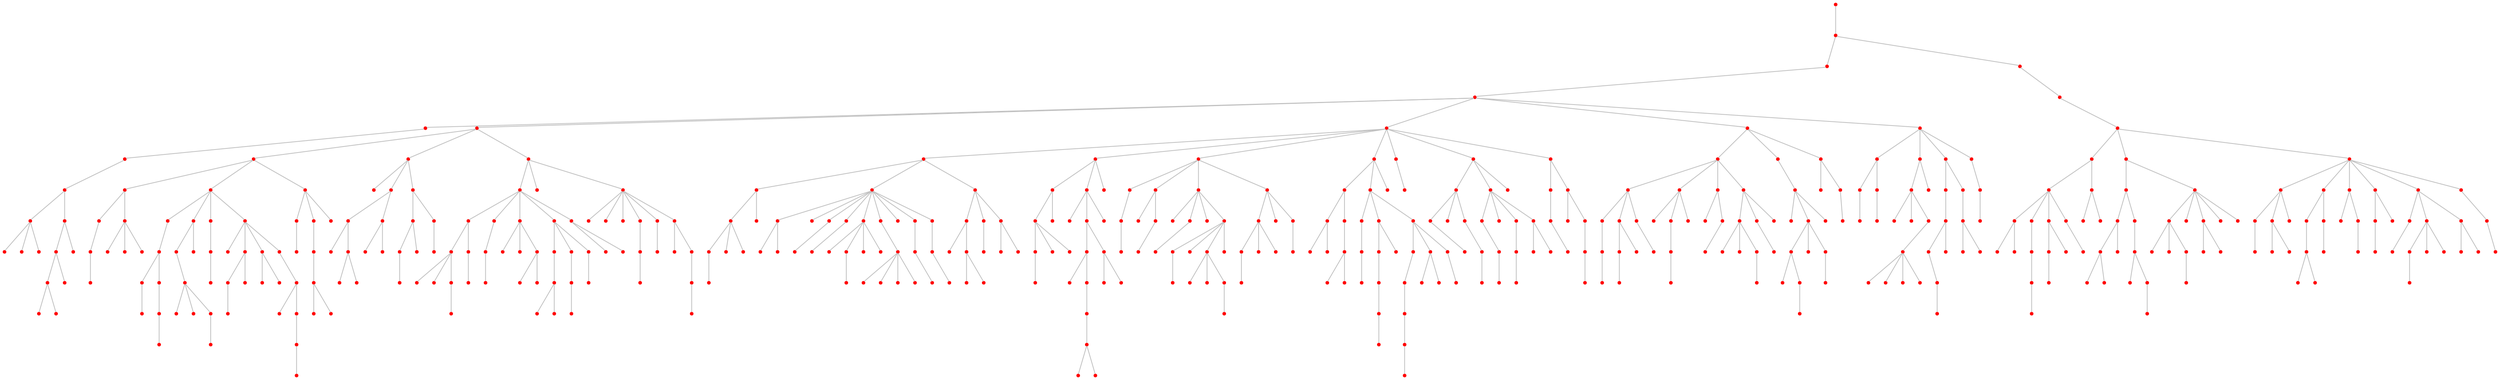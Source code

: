 graph {
	1 [color=red shape=point]
	353 [color=red shape=point]
	1 -- 353 [color=gray]
	121 [color=red shape=point]
	353 -- 121 [color=gray]
	82 [color=red shape=point]
	353 -- 82 [color=gray]
	150 [color=red shape=point]
	121 -- 150 [color=gray]
	49 [color=red shape=point]
	82 -- 49 [color=gray]
	124 [color=red shape=point]
	150 -- 124 [color=gray]
	486 [color=red shape=point]
	150 -- 486 [color=gray]
	38 [color=red shape=point]
	150 -- 38 [color=gray]
	287 [color=red shape=point]
	150 -- 287 [color=gray]
	272 [color=red shape=point]
	150 -- 272 [color=gray]
	291 [color=red shape=point]
	49 -- 291 [color=gray]
	382 [color=red shape=point]
	124 -- 382 [color=gray]
	94 [color=red shape=point]
	486 -- 94 [color=gray]
	12 [color=red shape=point]
	486 -- 12 [color=gray]
	69 [color=red shape=point]
	486 -- 69 [color=gray]
	23 [color=red shape=point]
	38 -- 23 [color=gray]
	102 [color=red shape=point]
	38 -- 102 [color=gray]
	166 [color=red shape=point]
	38 -- 166 [color=gray]
	41 [color=red shape=point]
	38 -- 41 [color=gray]
	131 [color=red shape=point]
	38 -- 131 [color=gray]
	255 [color=red shape=point]
	38 -- 255 [color=gray]
	379 [color=red shape=point]
	38 -- 379 [color=gray]
	470 [color=red shape=point]
	287 -- 470 [color=gray]
	468 [color=red shape=point]
	287 -- 468 [color=gray]
	403 [color=red shape=point]
	287 -- 403 [color=gray]
	303 [color=red shape=point]
	272 -- 303 [color=gray]
	194 [color=red shape=point]
	272 -- 194 [color=gray]
	145 [color=red shape=point]
	272 -- 145 [color=gray]
	492 [color=red shape=point]
	272 -- 492 [color=gray]
	323 [color=red shape=point]
	291 -- 323 [color=gray]
	252 [color=red shape=point]
	291 -- 252 [color=gray]
	397 [color=red shape=point]
	291 -- 397 [color=gray]
	469 [color=red shape=point]
	382 -- 469 [color=gray]
	340 [color=red shape=point]
	94 -- 340 [color=gray]
	146 [color=red shape=point]
	94 -- 146 [color=gray]
	104 [color=red shape=point]
	94 -- 104 [color=gray]
	151 [color=red shape=point]
	12 -- 151 [color=gray]
	196 [color=red shape=point]
	12 -- 196 [color=gray]
	329 [color=red shape=point]
	12 -- 329 [color=gray]
	327 [color=red shape=point]
	69 -- 327 [color=gray]
	3 [color=red shape=point]
	69 -- 3 [color=gray]
	348 [color=red shape=point]
	69 -- 348 [color=gray]
	178 [color=red shape=point]
	23 -- 178 [color=gray]
	371 [color=red shape=point]
	23 -- 371 [color=gray]
	432 [color=red shape=point]
	23 -- 432 [color=gray]
	280 [color=red shape=point]
	102 -- 280 [color=gray]
	392 [color=red shape=point]
	102 -- 392 [color=gray]
	108 [color=red shape=point]
	102 -- 108 [color=gray]
	215 [color=red shape=point]
	166 -- 215 [color=gray]
	325 [color=red shape=point]
	166 -- 325 [color=gray]
	123 [color=red shape=point]
	166 -- 123 [color=gray]
	319 [color=red shape=point]
	166 -- 319 [color=gray]
	479 [color=red shape=point]
	41 -- 479 [color=gray]
	199 [color=red shape=point]
	41 -- 199 [color=gray]
	454 [color=red shape=point]
	41 -- 454 [color=gray]
	207 [color=red shape=point]
	131 -- 207 [color=gray]
	246 [color=red shape=point]
	255 -- 246 [color=gray]
	242 [color=red shape=point]
	255 -- 242 [color=gray]
	219 [color=red shape=point]
	255 -- 219 [color=gray]
	279 [color=red shape=point]
	379 -- 279 [color=gray]
	16 [color=red shape=point]
	379 -- 16 [color=gray]
	424 [color=red shape=point]
	470 -- 424 [color=gray]
	376 [color=red shape=point]
	470 -- 376 [color=gray]
	412 [color=red shape=point]
	470 -- 412 [color=gray]
	408 [color=red shape=point]
	470 -- 408 [color=gray]
	333 [color=red shape=point]
	468 -- 333 [color=gray]
	466 [color=red shape=point]
	403 -- 466 [color=gray]
	308 [color=red shape=point]
	403 -- 308 [color=gray]
	418 [color=red shape=point]
	303 -- 418 [color=gray]
	482 [color=red shape=point]
	303 -- 482 [color=gray]
	140 [color=red shape=point]
	194 -- 140 [color=gray]
	477 [color=red shape=point]
	194 -- 477 [color=gray]
	19 [color=red shape=point]
	145 -- 19 [color=gray]
	443 [color=red shape=point]
	145 -- 443 [color=gray]
	202 [color=red shape=point]
	492 -- 202 [color=gray]
	225 [color=red shape=point]
	323 -- 225 [color=gray]
	426 [color=red shape=point]
	323 -- 426 [color=gray]
	344 [color=red shape=point]
	252 -- 344 [color=gray]
	210 [color=red shape=point]
	252 -- 210 [color=gray]
	144 [color=red shape=point]
	397 -- 144 [color=gray]
	90 [color=red shape=point]
	397 -- 90 [color=gray]
	190 [color=red shape=point]
	397 -- 190 [color=gray]
	467 [color=red shape=point]
	397 -- 467 [color=gray]
	494 [color=red shape=point]
	397 -- 494 [color=gray]
	33 [color=red shape=point]
	397 -- 33 [color=gray]
	203 [color=red shape=point]
	469 -- 203 [color=gray]
	157 [color=red shape=point]
	469 -- 157 [color=gray]
	223 [color=red shape=point]
	340 -- 223 [color=gray]
	384 [color=red shape=point]
	340 -- 384 [color=gray]
	160 [color=red shape=point]
	146 -- 160 [color=gray]
	445 [color=red shape=point]
	146 -- 445 [color=gray]
	419 [color=red shape=point]
	146 -- 419 [color=gray]
	448 [color=red shape=point]
	146 -- 448 [color=gray]
	201 [color=red shape=point]
	104 -- 201 [color=gray]
	471 [color=red shape=point]
	104 -- 471 [color=gray]
	306 [color=red shape=point]
	104 -- 306 [color=gray]
	163 [color=red shape=point]
	196 -- 163 [color=gray]
	296 [color=red shape=point]
	196 -- 296 [color=gray]
	320 [color=red shape=point]
	329 -- 320 [color=gray]
	282 [color=red shape=point]
	329 -- 282 [color=gray]
	481 [color=red shape=point]
	327 -- 481 [color=gray]
	59 [color=red shape=point]
	327 -- 59 [color=gray]
	453 [color=red shape=point]
	327 -- 453 [color=gray]
	30 [color=red shape=point]
	327 -- 30 [color=gray]
	234 [color=red shape=point]
	327 -- 234 [color=gray]
	126 [color=red shape=point]
	348 -- 126 [color=gray]
	423 [color=red shape=point]
	348 -- 423 [color=gray]
	47 [color=red shape=point]
	348 -- 47 [color=gray]
	491 [color=red shape=point]
	348 -- 491 [color=gray]
	125 [color=red shape=point]
	348 -- 125 [color=gray]
	84 [color=red shape=point]
	348 -- 84 [color=gray]
	172 [color=red shape=point]
	178 -- 172 [color=gray]
	490 [color=red shape=point]
	178 -- 490 [color=gray]
	309 [color=red shape=point]
	371 -- 309 [color=gray]
	386 [color=red shape=point]
	371 -- 386 [color=gray]
	218 [color=red shape=point]
	371 -- 218 [color=gray]
	226 [color=red shape=point]
	371 -- 226 [color=gray]
	88 [color=red shape=point]
	371 -- 88 [color=gray]
	310 [color=red shape=point]
	371 -- 310 [color=gray]
	487 [color=red shape=point]
	371 -- 487 [color=gray]
	192 [color=red shape=point]
	371 -- 192 [color=gray]
	388 [color=red shape=point]
	371 -- 388 [color=gray]
	175 [color=red shape=point]
	432 -- 175 [color=gray]
	129 [color=red shape=point]
	432 -- 129 [color=gray]
	420 [color=red shape=point]
	432 -- 420 [color=gray]
	231 [color=red shape=point]
	280 -- 231 [color=gray]
	336 [color=red shape=point]
	280 -- 336 [color=gray]
	114 [color=red shape=point]
	392 -- 114 [color=gray]
	254 [color=red shape=point]
	392 -- 254 [color=gray]
	359 [color=red shape=point]
	392 -- 359 [color=gray]
	373 [color=red shape=point]
	215 -- 373 [color=gray]
	185 [color=red shape=point]
	325 -- 185 [color=gray]
	387 [color=red shape=point]
	325 -- 387 [color=gray]
	342 [color=red shape=point]
	123 -- 342 [color=gray]
	389 [color=red shape=point]
	123 -- 389 [color=gray]
	227 [color=red shape=point]
	123 -- 227 [color=gray]
	406 [color=red shape=point]
	123 -- 406 [color=gray]
	346 [color=red shape=point]
	319 -- 346 [color=gray]
	133 [color=red shape=point]
	319 -- 133 [color=gray]
	162 [color=red shape=point]
	319 -- 162 [color=gray]
	355 [color=red shape=point]
	479 -- 355 [color=gray]
	106 [color=red shape=point]
	479 -- 106 [color=gray]
	62 [color=red shape=point]
	199 -- 62 [color=gray]
	159 [color=red shape=point]
	199 -- 159 [color=gray]
	89 [color=red shape=point]
	199 -- 89 [color=gray]
	135 [color=red shape=point]
	246 -- 135 [color=gray]
	116 [color=red shape=point]
	246 -- 116 [color=gray]
	60 [color=red shape=point]
	246 -- 60 [color=gray]
	354 [color=red shape=point]
	242 -- 354 [color=gray]
	52 [color=red shape=point]
	242 -- 52 [color=gray]
	128 [color=red shape=point]
	242 -- 128 [color=gray]
	438 [color=red shape=point]
	242 -- 438 [color=gray]
	235 [color=red shape=point]
	279 -- 235 [color=gray]
	258 [color=red shape=point]
	16 -- 258 [color=gray]
	433 [color=red shape=point]
	16 -- 433 [color=gray]
	361 [color=red shape=point]
	424 -- 361 [color=gray]
	314 [color=red shape=point]
	424 -- 314 [color=gray]
	447 [color=red shape=point]
	424 -- 447 [color=gray]
	498 [color=red shape=point]
	376 -- 498 [color=gray]
	398 [color=red shape=point]
	376 -- 398 [color=gray]
	331 [color=red shape=point]
	376 -- 331 [color=gray]
	239 [color=red shape=point]
	412 -- 239 [color=gray]
	271 [color=red shape=point]
	412 -- 271 [color=gray]
	24 [color=red shape=point]
	408 -- 24 [color=gray]
	422 [color=red shape=point]
	408 -- 422 [color=gray]
	455 [color=red shape=point]
	408 -- 455 [color=gray]
	299 [color=red shape=point]
	333 -- 299 [color=gray]
	352 [color=red shape=point]
	333 -- 352 [color=gray]
	273 [color=red shape=point]
	333 -- 273 [color=gray]
	112 [color=red shape=point]
	308 -- 112 [color=gray]
	358 [color=red shape=point]
	418 -- 358 [color=gray]
	276 [color=red shape=point]
	482 -- 276 [color=gray]
	415 [color=red shape=point]
	140 -- 415 [color=gray]
	357 [color=red shape=point]
	140 -- 357 [color=gray]
	439 [color=red shape=point]
	140 -- 439 [color=gray]
	148 [color=red shape=point]
	19 -- 148 [color=gray]
	5 [color=red shape=point]
	443 -- 5 [color=gray]
	92 [color=red shape=point]
	202 -- 92 [color=gray]
	269 [color=red shape=point]
	225 -- 269 [color=gray]
	10 [color=red shape=point]
	225 -- 10 [color=gray]
	396 [color=red shape=point]
	225 -- 396 [color=gray]
	212 [color=red shape=point]
	225 -- 212 [color=gray]
	449 [color=red shape=point]
	426 -- 449 [color=gray]
	461 [color=red shape=point]
	426 -- 461 [color=gray]
	206 [color=red shape=point]
	344 -- 206 [color=gray]
	437 [color=red shape=point]
	344 -- 437 [color=gray]
	332 [color=red shape=point]
	210 -- 332 [color=gray]
	366 [color=red shape=point]
	210 -- 366 [color=gray]
	238 [color=red shape=point]
	210 -- 238 [color=gray]
	9 [color=red shape=point]
	210 -- 9 [color=gray]
	216 [color=red shape=point]
	210 -- 216 [color=gray]
	315 [color=red shape=point]
	144 -- 315 [color=gray]
	395 [color=red shape=point]
	144 -- 395 [color=gray]
	338 [color=red shape=point]
	144 -- 338 [color=gray]
	168 [color=red shape=point]
	90 -- 168 [color=gray]
	214 [color=red shape=point]
	90 -- 214 [color=gray]
	250 [color=red shape=point]
	190 -- 250 [color=gray]
	440 [color=red shape=point]
	190 -- 440 [color=gray]
	274 [color=red shape=point]
	467 -- 274 [color=gray]
	65 [color=red shape=point]
	467 -- 65 [color=gray]
	260 [color=red shape=point]
	494 -- 260 [color=gray]
	465 [color=red shape=point]
	494 -- 465 [color=gray]
	165 [color=red shape=point]
	494 -- 165 [color=gray]
	56 [color=red shape=point]
	33 -- 56 [color=gray]
	367 [color=red shape=point]
	203 -- 367 [color=gray]
	302 [color=red shape=point]
	203 -- 302 [color=gray]
	113 [color=red shape=point]
	203 -- 113 [color=gray]
	83 [color=red shape=point]
	157 -- 83 [color=gray]
	312 [color=red shape=point]
	157 -- 312 [color=gray]
	337 [color=red shape=point]
	223 -- 337 [color=gray]
	205 [color=red shape=point]
	384 -- 205 [color=gray]
	213 [color=red shape=point]
	384 -- 213 [color=gray]
	117 [color=red shape=point]
	384 -- 117 [color=gray]
	410 [color=red shape=point]
	160 -- 410 [color=gray]
	232 [color=red shape=point]
	445 -- 232 [color=gray]
	35 [color=red shape=point]
	445 -- 35 [color=gray]
	474 [color=red shape=point]
	419 -- 474 [color=gray]
	261 [color=red shape=point]
	448 -- 261 [color=gray]
	321 [color=red shape=point]
	448 -- 321 [color=gray]
	86 [color=red shape=point]
	448 -- 86 [color=gray]
	285 [color=red shape=point]
	448 -- 285 [color=gray]
	74 [color=red shape=point]
	201 -- 74 [color=gray]
	120 [color=red shape=point]
	471 -- 120 [color=gray]
	428 [color=red shape=point]
	163 -- 428 [color=gray]
	278 [color=red shape=point]
	163 -- 278 [color=gray]
	385 [color=red shape=point]
	296 -- 385 [color=gray]
	243 [color=red shape=point]
	296 -- 243 [color=gray]
	334 [color=red shape=point]
	320 -- 334 [color=gray]
	64 [color=red shape=point]
	320 -- 64 [color=gray]
	11 [color=red shape=point]
	282 -- 11 [color=gray]
	430 [color=red shape=point]
	481 -- 430 [color=gray]
	341 [color=red shape=point]
	481 -- 341 [color=gray]
	263 [color=red shape=point]
	59 -- 263 [color=gray]
	26 [color=red shape=point]
	453 -- 26 [color=gray]
	147 [color=red shape=point]
	453 -- 147 [color=gray]
	488 [color=red shape=point]
	453 -- 488 [color=gray]
	37 [color=red shape=point]
	30 -- 37 [color=gray]
	463 [color=red shape=point]
	30 -- 463 [color=gray]
	414 [color=red shape=point]
	30 -- 414 [color=gray]
	372 [color=red shape=point]
	234 -- 372 [color=gray]
	284 [color=red shape=point]
	234 -- 284 [color=gray]
	48 [color=red shape=point]
	491 -- 48 [color=gray]
	451 [color=red shape=point]
	125 -- 451 [color=gray]
	265 [color=red shape=point]
	84 -- 265 [color=gray]
	460 [color=red shape=point]
	84 -- 460 [color=gray]
	253 [color=red shape=point]
	172 -- 253 [color=gray]
	417 [color=red shape=point]
	172 -- 417 [color=gray]
	233 [color=red shape=point]
	172 -- 233 [color=gray]
	328 [color=red shape=point]
	309 -- 328 [color=gray]
	6 [color=red shape=point]
	309 -- 6 [color=gray]
	71 [color=red shape=point]
	218 -- 71 [color=gray]
	442 [color=red shape=point]
	226 -- 442 [color=gray]
	435 [color=red shape=point]
	88 -- 435 [color=gray]
	14 [color=red shape=point]
	88 -- 14 [color=gray]
	495 [color=red shape=point]
	88 -- 495 [color=gray]
	156 [color=red shape=point]
	88 -- 156 [color=gray]
	127 [color=red shape=point]
	310 -- 127 [color=gray]
	80 [color=red shape=point]
	192 -- 80 [color=gray]
	155 [color=red shape=point]
	388 -- 155 [color=gray]
	311 [color=red shape=point]
	175 -- 311 [color=gray]
	444 [color=red shape=point]
	175 -- 444 [color=gray]
	180 [color=red shape=point]
	129 -- 180 [color=gray]
	483 [color=red shape=point]
	420 -- 483 [color=gray]
	198 [color=red shape=point]
	420 -- 198 [color=gray]
	316 [color=red shape=point]
	231 -- 316 [color=gray]
	350 [color=red shape=point]
	231 -- 350 [color=gray]
	339 [color=red shape=point]
	231 -- 339 [color=gray]
	164 [color=red shape=point]
	254 -- 164 [color=gray]
	429 [color=red shape=point]
	254 -- 429 [color=gray]
	8 [color=red shape=point]
	373 -- 8 [color=gray]
	425 [color=red shape=point]
	387 -- 425 [color=gray]
	289 [color=red shape=point]
	389 -- 289 [color=gray]
	421 [color=red shape=point]
	406 -- 421 [color=gray]
	330 [color=red shape=point]
	406 -- 330 [color=gray]
	298 [color=red shape=point]
	406 -- 298 [color=gray]
	132 [color=red shape=point]
	406 -- 132 [color=gray]
	167 [color=red shape=point]
	346 -- 167 [color=gray]
	141 [color=red shape=point]
	346 -- 141 [color=gray]
	99 [color=red shape=point]
	346 -- 99 [color=gray]
	283 [color=red shape=point]
	162 -- 283 [color=gray]
	381 [color=red shape=point]
	355 -- 381 [color=gray]
	496 [color=red shape=point]
	355 -- 496 [color=gray]
	476 [color=red shape=point]
	106 -- 476 [color=gray]
	267 [color=red shape=point]
	62 -- 267 [color=gray]
	191 [color=red shape=point]
	159 -- 191 [color=gray]
	208 [color=red shape=point]
	159 -- 208 [color=gray]
	98 [color=red shape=point]
	89 -- 98 [color=gray]
	462 [color=red shape=point]
	89 -- 462 [color=gray]
	347 [color=red shape=point]
	89 -- 347 [color=gray]
	307 [color=red shape=point]
	135 -- 307 [color=gray]
	15 [color=red shape=point]
	60 -- 15 [color=gray]
	220 [color=red shape=point]
	354 -- 220 [color=gray]
	293 [color=red shape=point]
	128 -- 293 [color=gray]
	365 [color=red shape=point]
	438 -- 365 [color=gray]
	122 [color=red shape=point]
	438 -- 122 [color=gray]
	100 [color=red shape=point]
	235 -- 100 [color=gray]
	335 [color=red shape=point]
	433 -- 335 [color=gray]
	136 [color=red shape=point]
	361 -- 136 [color=gray]
	493 [color=red shape=point]
	314 -- 493 [color=gray]
	472 [color=red shape=point]
	314 -- 472 [color=gray]
	97 [color=red shape=point]
	447 -- 97 [color=gray]
	18 [color=red shape=point]
	398 -- 18 [color=gray]
	290 [color=red shape=point]
	271 -- 290 [color=gray]
	72 [color=red shape=point]
	24 -- 72 [color=gray]
	391 [color=red shape=point]
	24 -- 391 [color=gray]
	322 [color=red shape=point]
	24 -- 322 [color=gray]
	240 [color=red shape=point]
	422 -- 240 [color=gray]
	40 [color=red shape=point]
	352 -- 40 [color=gray]
	305 [color=red shape=point]
	352 -- 305 [color=gray]
	485 [color=red shape=point]
	352 -- 485 [color=gray]
	2 [color=red shape=point]
	439 -- 2 [color=gray]
	183 [color=red shape=point]
	148 -- 183 [color=gray]
	153 [color=red shape=point]
	148 -- 153 [color=gray]
	186 [color=red shape=point]
	5 -- 186 [color=gray]
	230 [color=red shape=point]
	5 -- 230 [color=gray]
	399 [color=red shape=point]
	269 -- 399 [color=gray]
	480 [color=red shape=point]
	269 -- 480 [color=gray]
	247 [color=red shape=point]
	10 -- 247 [color=gray]
	484 [color=red shape=point]
	396 -- 484 [color=gray]
	177 [color=red shape=point]
	396 -- 177 [color=gray]
	383 [color=red shape=point]
	212 -- 383 [color=gray]
	142 [color=red shape=point]
	206 -- 142 [color=gray]
	237 [color=red shape=point]
	206 -- 237 [color=gray]
	63 [color=red shape=point]
	437 -- 63 [color=gray]
	458 [color=red shape=point]
	332 -- 458 [color=gray]
	364 [color=red shape=point]
	332 -- 364 [color=gray]
	264 [color=red shape=point]
	332 -- 264 [color=gray]
	245 [color=red shape=point]
	238 -- 245 [color=gray]
	75 [color=red shape=point]
	238 -- 75 [color=gray]
	356 [color=red shape=point]
	315 -- 356 [color=gray]
	81 [color=red shape=point]
	395 -- 81 [color=gray]
	292 [color=red shape=point]
	395 -- 292 [color=gray]
	288 [color=red shape=point]
	168 -- 288 [color=gray]
	431 [color=red shape=point]
	214 -- 431 [color=gray]
	297 [color=red shape=point]
	440 -- 297 [color=gray]
	249 [color=red shape=point]
	274 -- 249 [color=gray]
	46 [color=red shape=point]
	260 -- 46 [color=gray]
	436 [color=red shape=point]
	465 -- 436 [color=gray]
	50 [color=red shape=point]
	465 -- 50 [color=gray]
	411 [color=red shape=point]
	465 -- 411 [color=gray]
	181 [color=red shape=point]
	165 -- 181 [color=gray]
	22 [color=red shape=point]
	165 -- 22 [color=gray]
	111 [color=red shape=point]
	56 -- 111 [color=gray]
	53 [color=red shape=point]
	83 -- 53 [color=gray]
	244 [color=red shape=point]
	83 -- 244 [color=gray]
	76 [color=red shape=point]
	337 -- 76 [color=gray]
	248 [color=red shape=point]
	410 -- 248 [color=gray]
	66 [color=red shape=point]
	410 -- 66 [color=gray]
	107 [color=red shape=point]
	232 -- 107 [color=gray]
	27 [color=red shape=point]
	474 -- 27 [color=gray]
	110 [color=red shape=point]
	321 -- 110 [color=gray]
	109 [color=red shape=point]
	321 -- 109 [color=gray]
	189 [color=red shape=point]
	86 -- 189 [color=gray]
	450 [color=red shape=point]
	86 -- 450 [color=gray]
	70 [color=red shape=point]
	285 -- 70 [color=gray]
	187 [color=red shape=point]
	120 -- 187 [color=gray]
	256 [color=red shape=point]
	278 -- 256 [color=gray]
	85 [color=red shape=point]
	278 -- 85 [color=gray]
	236 [color=red shape=point]
	334 -- 236 [color=gray]
	369 [color=red shape=point]
	430 -- 369 [color=gray]
	459 [color=red shape=point]
	430 -- 459 [color=gray]
	17 [color=red shape=point]
	430 -- 17 [color=gray]
	79 [color=red shape=point]
	341 -- 79 [color=gray]
	78 [color=red shape=point]
	263 -- 78 [color=gray]
	363 [color=red shape=point]
	488 -- 363 [color=gray]
	241 [color=red shape=point]
	488 -- 241 [color=gray]
	31 [color=red shape=point]
	37 -- 31 [color=gray]
	204 [color=red shape=point]
	463 -- 204 [color=gray]
	57 [color=red shape=point]
	414 -- 57 [color=gray]
	188 [color=red shape=point]
	48 -- 188 [color=gray]
	457 [color=red shape=point]
	460 -- 457 [color=gray]
	378 [color=red shape=point]
	253 -- 378 [color=gray]
	478 [color=red shape=point]
	14 -- 478 [color=gray]
	221 [color=red shape=point]
	127 -- 221 [color=gray]
	105 [color=red shape=point]
	127 -- 105 [color=gray]
	404 [color=red shape=point]
	127 -- 404 [color=gray]
	301 [color=red shape=point]
	127 -- 301 [color=gray]
	68 [color=red shape=point]
	80 -- 68 [color=gray]
	93 [color=red shape=point]
	155 -- 93 [color=gray]
	200 [color=red shape=point]
	444 -- 200 [color=gray]
	475 [color=red shape=point]
	444 -- 475 [color=gray]
	184 [color=red shape=point]
	316 -- 184 [color=gray]
	405 [color=red shape=point]
	164 -- 405 [color=gray]
	360 [color=red shape=point]
	164 -- 360 [color=gray]
	390 [color=red shape=point]
	429 -- 390 [color=gray]
	229 [color=red shape=point]
	429 -- 229 [color=gray]
	377 [color=red shape=point]
	421 -- 377 [color=gray]
	427 [color=red shape=point]
	298 -- 427 [color=gray]
	195 [color=red shape=point]
	298 -- 195 [color=gray]
	13 [color=red shape=point]
	298 -- 13 [color=gray]
	416 [color=red shape=point]
	167 -- 416 [color=gray]
	152 [color=red shape=point]
	476 -- 152 [color=gray]
	139 [color=red shape=point]
	476 -- 139 [color=gray]
	257 [color=red shape=point]
	267 -- 257 [color=gray]
	375 [color=red shape=point]
	191 -- 375 [color=gray]
	130 [color=red shape=point]
	98 -- 130 [color=gray]
	170 [color=red shape=point]
	462 -- 170 [color=gray]
	370 [color=red shape=point]
	462 -- 370 [color=gray]
	4 [color=red shape=point]
	347 -- 4 [color=gray]
	281 [color=red shape=point]
	15 -- 281 [color=gray]
	446 [color=red shape=point]
	220 -- 446 [color=gray]
	473 [color=red shape=point]
	293 -- 473 [color=gray]
	441 [color=red shape=point]
	335 -- 441 [color=gray]
	380 [color=red shape=point]
	136 -- 380 [color=gray]
	44 [color=red shape=point]
	493 -- 44 [color=gray]
	464 [color=red shape=point]
	18 -- 464 [color=gray]
	318 [color=red shape=point]
	322 -- 318 [color=gray]
	266 [color=red shape=point]
	40 -- 266 [color=gray]
	96 [color=red shape=point]
	40 -- 96 [color=gray]
	452 [color=red shape=point]
	485 -- 452 [color=gray]
	270 [color=red shape=point]
	2 -- 270 [color=gray]
	73 [color=red shape=point]
	2 -- 73 [color=gray]
	169 [color=red shape=point]
	2 -- 169 [color=gray]
	20 [color=red shape=point]
	2 -- 20 [color=gray]
	176 [color=red shape=point]
	183 -- 176 [color=gray]
	497 [color=red shape=point]
	247 -- 497 [color=gray]
	401 [color=red shape=point]
	484 -- 401 [color=gray]
	224 [color=red shape=point]
	142 -- 224 [color=gray]
	161 [color=red shape=point]
	142 -- 161 [color=gray]
	209 [color=red shape=point]
	63 -- 209 [color=gray]
	0 [color=red shape=point]
	63 -- 0 [color=gray]
	262 [color=red shape=point]
	264 -- 262 [color=gray]
	277 [color=red shape=point]
	288 -- 277 [color=gray]
	394 [color=red shape=point]
	288 -- 394 [color=gray]
	55 [color=red shape=point]
	436 -- 55 [color=gray]
	197 [color=red shape=point]
	53 -- 197 [color=gray]
	51 [color=red shape=point]
	53 -- 51 [color=gray]
	77 [color=red shape=point]
	248 -- 77 [color=gray]
	58 [color=red shape=point]
	66 -- 58 [color=gray]
	434 [color=red shape=point]
	107 -- 434 [color=gray]
	143 [color=red shape=point]
	107 -- 143 [color=gray]
	43 [color=red shape=point]
	107 -- 43 [color=gray]
	182 [color=red shape=point]
	110 -- 182 [color=gray]
	174 [color=red shape=point]
	70 -- 174 [color=gray]
	101 [color=red shape=point]
	70 -- 101 [color=gray]
	45 [color=red shape=point]
	187 -- 45 [color=gray]
	118 [color=red shape=point]
	187 -- 118 [color=gray]
	61 [color=red shape=point]
	17 -- 61 [color=gray]
	28 [color=red shape=point]
	31 -- 28 [color=gray]
	171 [color=red shape=point]
	31 -- 171 [color=gray]
	456 [color=red shape=point]
	204 -- 456 [color=gray]
	345 [color=red shape=point]
	457 -- 345 [color=gray]
	286 [color=red shape=point]
	360 -- 286 [color=gray]
	313 [color=red shape=point]
	13 -- 313 [color=gray]
	222 [color=red shape=point]
	375 -- 222 [color=gray]
	343 [color=red shape=point]
	130 -- 343 [color=gray]
	29 [color=red shape=point]
	96 -- 29 [color=gray]
	275 [color=red shape=point]
	176 -- 275 [color=gray]
	326 [color=red shape=point]
	497 -- 326 [color=gray]
	407 [color=red shape=point]
	0 -- 407 [color=gray]
	393 [color=red shape=point]
	58 -- 393 [color=gray]
	413 [color=red shape=point]
	43 -- 413 [color=gray]
	409 [color=red shape=point]
	101 -- 409 [color=gray]
	137 [color=red shape=point]
	286 -- 137 [color=gray]
	32 [color=red shape=point]
	222 -- 32 [color=gray]
	39 [color=red shape=point]
	343 -- 39 [color=gray]
	67 [color=red shape=point]
	409 -- 67 [color=gray]
	304 [color=red shape=point]
	137 -- 304 [color=gray]
	115 [color=red shape=point]
	137 -- 115 [color=gray]
	138 [color=red shape=point]
	39 -- 138 [color=gray]
}
